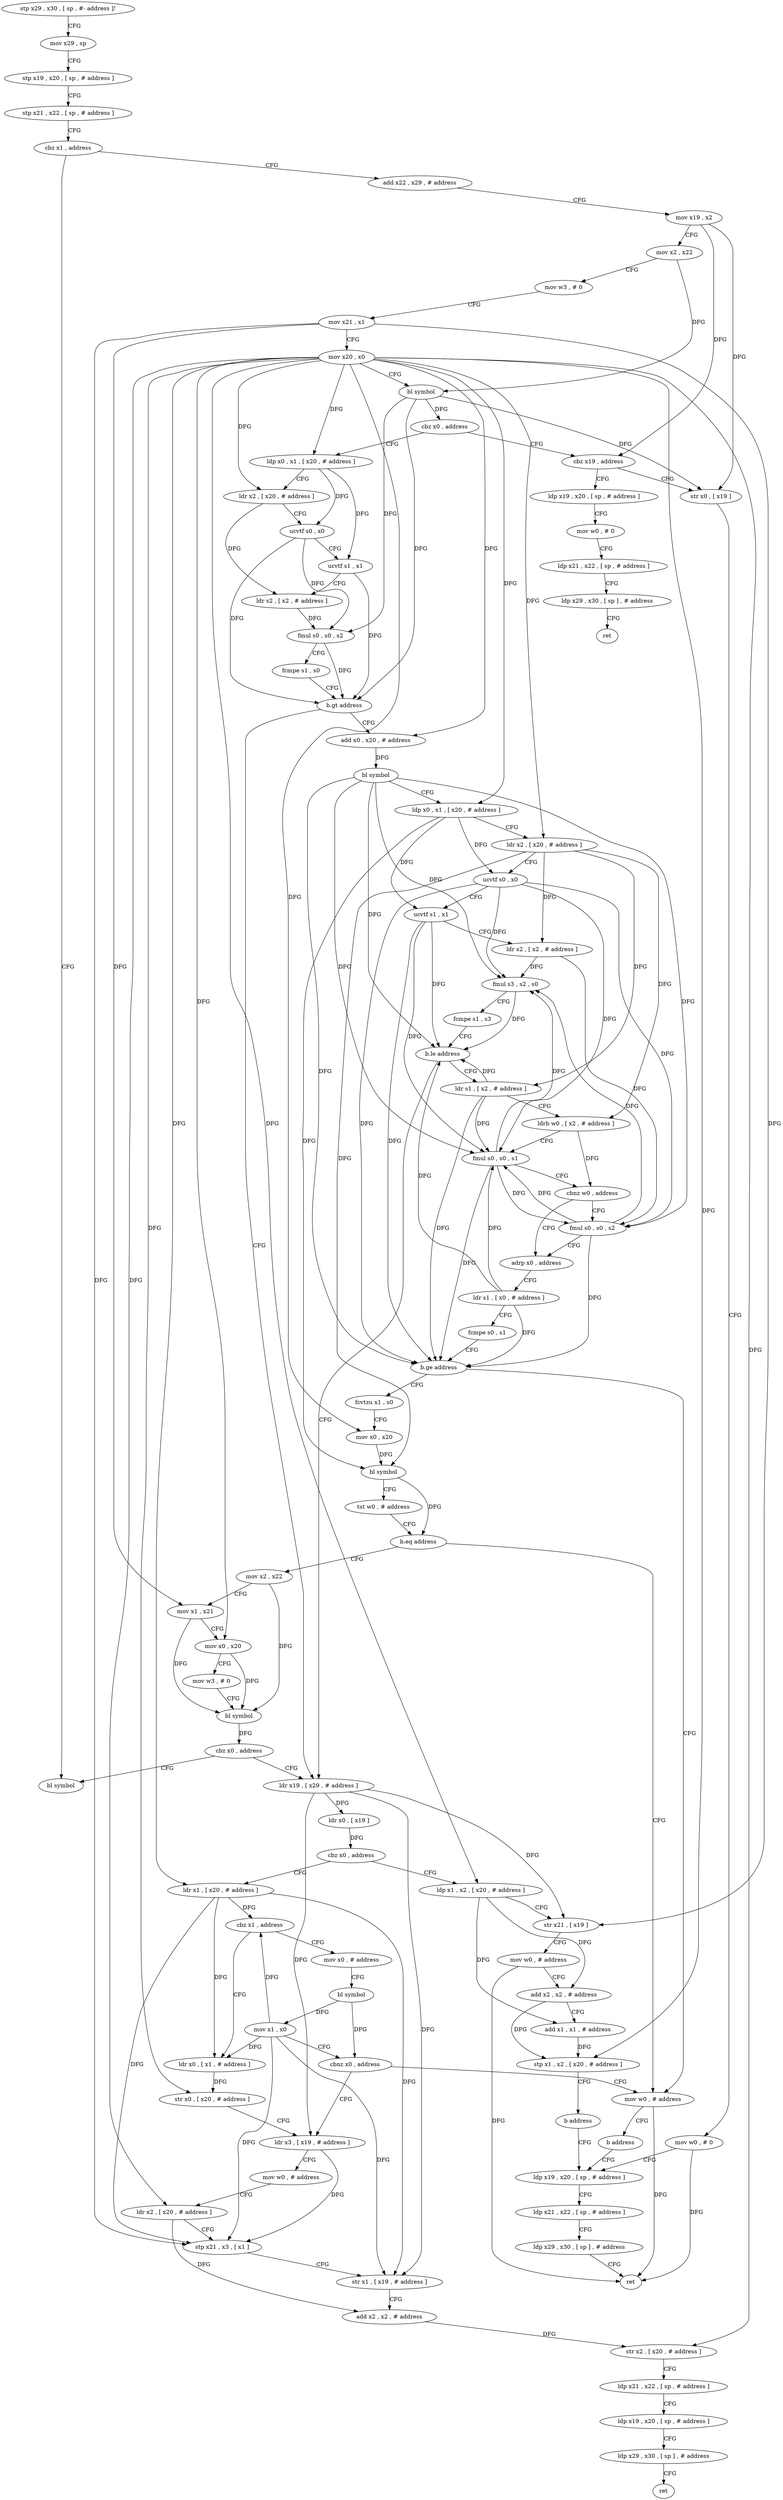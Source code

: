 digraph "func" {
"175000" [label = "stp x29 , x30 , [ sp , #- address ]!" ]
"175004" [label = "mov x29 , sp" ]
"175008" [label = "stp x19 , x20 , [ sp , # address ]" ]
"175012" [label = "stp x21 , x22 , [ sp , # address ]" ]
"175016" [label = "cbz x1 , address" ]
"175328" [label = "bl symbol" ]
"175020" [label = "add x22 , x29 , # address" ]
"175024" [label = "mov x19 , x2" ]
"175028" [label = "mov x2 , x22" ]
"175032" [label = "mov w3 , # 0" ]
"175036" [label = "mov x21 , x1" ]
"175040" [label = "mov x20 , x0" ]
"175044" [label = "bl symbol" ]
"175048" [label = "cbz x0 , address" ]
"175080" [label = "ldp x0 , x1 , [ x20 , # address ]" ]
"175052" [label = "cbz x19 , address" ]
"175084" [label = "ldr x2 , [ x20 , # address ]" ]
"175088" [label = "ucvtf s0 , x0" ]
"175092" [label = "ucvtf s1 , x1" ]
"175096" [label = "ldr s2 , [ x2 , # address ]" ]
"175100" [label = "fmul s0 , s0 , s2" ]
"175104" [label = "fcmpe s1 , s0" ]
"175108" [label = "b.gt address" ]
"175208" [label = "add x0 , x20 , # address" ]
"175112" [label = "ldr x19 , [ x29 , # address ]" ]
"175184" [label = "ldp x19 , x20 , [ sp , # address ]" ]
"175056" [label = "str x0 , [ x19 ]" ]
"175212" [label = "bl symbol" ]
"175216" [label = "ldp x0 , x1 , [ x20 , # address ]" ]
"175220" [label = "ldr x2 , [ x20 , # address ]" ]
"175224" [label = "ucvtf s0 , x0" ]
"175228" [label = "ucvtf s1 , x1" ]
"175232" [label = "ldr s2 , [ x2 , # address ]" ]
"175236" [label = "fmul s3 , s2 , s0" ]
"175240" [label = "fcmpe s1 , s3" ]
"175244" [label = "b.le address" ]
"175248" [label = "ldr s1 , [ x2 , # address ]" ]
"175116" [label = "ldr x0 , [ x19 ]" ]
"175120" [label = "cbz x0 , address" ]
"175336" [label = "ldp x1 , x2 , [ x20 , # address ]" ]
"175124" [label = "ldr x1 , [ x20 , # address ]" ]
"175188" [label = "mov w0 , # 0" ]
"175192" [label = "ldp x21 , x22 , [ sp , # address ]" ]
"175196" [label = "ldp x29 , x30 , [ sp ] , # address" ]
"175200" [label = "ret" ]
"175060" [label = "mov w0 , # 0" ]
"175064" [label = "ldp x19 , x20 , [ sp , # address ]" ]
"175252" [label = "ldrb w0 , [ x2 , # address ]" ]
"175256" [label = "fmul s0 , s0 , s1" ]
"175260" [label = "cbnz w0 , address" ]
"175268" [label = "adrp x0 , address" ]
"175264" [label = "fmul s0 , s0 , s2" ]
"175340" [label = "str x21 , [ x19 ]" ]
"175344" [label = "mov w0 , # address" ]
"175348" [label = "add x2 , x2 , # address" ]
"175352" [label = "add x1 , x1 , # address" ]
"175356" [label = "stp x1 , x2 , [ x20 , # address ]" ]
"175360" [label = "b address" ]
"175128" [label = "cbz x1 , address" ]
"175364" [label = "mov x0 , # address" ]
"175132" [label = "ldr x0 , [ x1 , # address ]" ]
"175272" [label = "ldr s1 , [ x0 , # address ]" ]
"175276" [label = "fcmpe s0 , s1" ]
"175280" [label = "b.ge address" ]
"175380" [label = "mov w0 , # address" ]
"175284" [label = "fcvtzu x1 , s0" ]
"175068" [label = "ldp x21 , x22 , [ sp , # address ]" ]
"175072" [label = "ldp x29 , x30 , [ sp ] , # address" ]
"175076" [label = "ret" ]
"175368" [label = "bl symbol" ]
"175372" [label = "mov x1 , x0" ]
"175376" [label = "cbnz x0 , address" ]
"175140" [label = "ldr x3 , [ x19 , # address ]" ]
"175136" [label = "str x0 , [ x20 , # address ]" ]
"175384" [label = "b address" ]
"175288" [label = "mov x0 , x20" ]
"175292" [label = "bl symbol" ]
"175296" [label = "tst w0 , # address" ]
"175300" [label = "b.eq address" ]
"175304" [label = "mov x2 , x22" ]
"175144" [label = "mov w0 , # address" ]
"175148" [label = "ldr x2 , [ x20 , # address ]" ]
"175152" [label = "stp x21 , x3 , [ x1 ]" ]
"175156" [label = "str x1 , [ x19 , # address ]" ]
"175160" [label = "add x2 , x2 , # address" ]
"175164" [label = "str x2 , [ x20 , # address ]" ]
"175168" [label = "ldp x21 , x22 , [ sp , # address ]" ]
"175172" [label = "ldp x19 , x20 , [ sp , # address ]" ]
"175176" [label = "ldp x29 , x30 , [ sp ] , # address" ]
"175180" [label = "ret" ]
"175308" [label = "mov x1 , x21" ]
"175312" [label = "mov x0 , x20" ]
"175316" [label = "mov w3 , # 0" ]
"175320" [label = "bl symbol" ]
"175324" [label = "cbz x0 , address" ]
"175000" -> "175004" [ label = "CFG" ]
"175004" -> "175008" [ label = "CFG" ]
"175008" -> "175012" [ label = "CFG" ]
"175012" -> "175016" [ label = "CFG" ]
"175016" -> "175328" [ label = "CFG" ]
"175016" -> "175020" [ label = "CFG" ]
"175020" -> "175024" [ label = "CFG" ]
"175024" -> "175028" [ label = "CFG" ]
"175024" -> "175052" [ label = "DFG" ]
"175024" -> "175056" [ label = "DFG" ]
"175028" -> "175032" [ label = "CFG" ]
"175028" -> "175044" [ label = "DFG" ]
"175032" -> "175036" [ label = "CFG" ]
"175036" -> "175040" [ label = "CFG" ]
"175036" -> "175340" [ label = "DFG" ]
"175036" -> "175152" [ label = "DFG" ]
"175036" -> "175308" [ label = "DFG" ]
"175040" -> "175044" [ label = "CFG" ]
"175040" -> "175080" [ label = "DFG" ]
"175040" -> "175084" [ label = "DFG" ]
"175040" -> "175208" [ label = "DFG" ]
"175040" -> "175216" [ label = "DFG" ]
"175040" -> "175220" [ label = "DFG" ]
"175040" -> "175336" [ label = "DFG" ]
"175040" -> "175356" [ label = "DFG" ]
"175040" -> "175124" [ label = "DFG" ]
"175040" -> "175136" [ label = "DFG" ]
"175040" -> "175288" [ label = "DFG" ]
"175040" -> "175148" [ label = "DFG" ]
"175040" -> "175164" [ label = "DFG" ]
"175040" -> "175312" [ label = "DFG" ]
"175044" -> "175048" [ label = "DFG" ]
"175044" -> "175056" [ label = "DFG" ]
"175044" -> "175100" [ label = "DFG" ]
"175044" -> "175108" [ label = "DFG" ]
"175048" -> "175080" [ label = "CFG" ]
"175048" -> "175052" [ label = "CFG" ]
"175080" -> "175084" [ label = "CFG" ]
"175080" -> "175088" [ label = "DFG" ]
"175080" -> "175092" [ label = "DFG" ]
"175052" -> "175184" [ label = "CFG" ]
"175052" -> "175056" [ label = "CFG" ]
"175084" -> "175088" [ label = "CFG" ]
"175084" -> "175096" [ label = "DFG" ]
"175088" -> "175092" [ label = "CFG" ]
"175088" -> "175100" [ label = "DFG" ]
"175088" -> "175108" [ label = "DFG" ]
"175092" -> "175096" [ label = "CFG" ]
"175092" -> "175108" [ label = "DFG" ]
"175096" -> "175100" [ label = "DFG" ]
"175100" -> "175104" [ label = "CFG" ]
"175100" -> "175108" [ label = "DFG" ]
"175104" -> "175108" [ label = "CFG" ]
"175108" -> "175208" [ label = "CFG" ]
"175108" -> "175112" [ label = "CFG" ]
"175208" -> "175212" [ label = "DFG" ]
"175112" -> "175116" [ label = "DFG" ]
"175112" -> "175340" [ label = "DFG" ]
"175112" -> "175140" [ label = "DFG" ]
"175112" -> "175156" [ label = "DFG" ]
"175184" -> "175188" [ label = "CFG" ]
"175056" -> "175060" [ label = "CFG" ]
"175212" -> "175216" [ label = "CFG" ]
"175212" -> "175236" [ label = "DFG" ]
"175212" -> "175256" [ label = "DFG" ]
"175212" -> "175280" [ label = "DFG" ]
"175212" -> "175264" [ label = "DFG" ]
"175212" -> "175244" [ label = "DFG" ]
"175216" -> "175220" [ label = "CFG" ]
"175216" -> "175224" [ label = "DFG" ]
"175216" -> "175228" [ label = "DFG" ]
"175216" -> "175292" [ label = "DFG" ]
"175220" -> "175224" [ label = "CFG" ]
"175220" -> "175232" [ label = "DFG" ]
"175220" -> "175248" [ label = "DFG" ]
"175220" -> "175252" [ label = "DFG" ]
"175220" -> "175292" [ label = "DFG" ]
"175224" -> "175228" [ label = "CFG" ]
"175224" -> "175236" [ label = "DFG" ]
"175224" -> "175256" [ label = "DFG" ]
"175224" -> "175280" [ label = "DFG" ]
"175224" -> "175264" [ label = "DFG" ]
"175228" -> "175232" [ label = "CFG" ]
"175228" -> "175244" [ label = "DFG" ]
"175228" -> "175256" [ label = "DFG" ]
"175228" -> "175280" [ label = "DFG" ]
"175232" -> "175236" [ label = "DFG" ]
"175232" -> "175264" [ label = "DFG" ]
"175236" -> "175240" [ label = "CFG" ]
"175236" -> "175244" [ label = "DFG" ]
"175240" -> "175244" [ label = "CFG" ]
"175244" -> "175112" [ label = "CFG" ]
"175244" -> "175248" [ label = "CFG" ]
"175248" -> "175252" [ label = "CFG" ]
"175248" -> "175244" [ label = "DFG" ]
"175248" -> "175256" [ label = "DFG" ]
"175248" -> "175280" [ label = "DFG" ]
"175116" -> "175120" [ label = "DFG" ]
"175120" -> "175336" [ label = "CFG" ]
"175120" -> "175124" [ label = "CFG" ]
"175336" -> "175340" [ label = "CFG" ]
"175336" -> "175352" [ label = "DFG" ]
"175336" -> "175348" [ label = "DFG" ]
"175124" -> "175128" [ label = "DFG" ]
"175124" -> "175132" [ label = "DFG" ]
"175124" -> "175152" [ label = "DFG" ]
"175124" -> "175156" [ label = "DFG" ]
"175188" -> "175192" [ label = "CFG" ]
"175192" -> "175196" [ label = "CFG" ]
"175196" -> "175200" [ label = "CFG" ]
"175060" -> "175064" [ label = "CFG" ]
"175060" -> "175076" [ label = "DFG" ]
"175064" -> "175068" [ label = "CFG" ]
"175252" -> "175256" [ label = "CFG" ]
"175252" -> "175260" [ label = "DFG" ]
"175256" -> "175260" [ label = "CFG" ]
"175256" -> "175236" [ label = "DFG" ]
"175256" -> "175280" [ label = "DFG" ]
"175256" -> "175264" [ label = "DFG" ]
"175260" -> "175268" [ label = "CFG" ]
"175260" -> "175264" [ label = "CFG" ]
"175268" -> "175272" [ label = "CFG" ]
"175264" -> "175268" [ label = "CFG" ]
"175264" -> "175236" [ label = "DFG" ]
"175264" -> "175256" [ label = "DFG" ]
"175264" -> "175280" [ label = "DFG" ]
"175340" -> "175344" [ label = "CFG" ]
"175344" -> "175348" [ label = "CFG" ]
"175344" -> "175076" [ label = "DFG" ]
"175348" -> "175352" [ label = "CFG" ]
"175348" -> "175356" [ label = "DFG" ]
"175352" -> "175356" [ label = "DFG" ]
"175356" -> "175360" [ label = "CFG" ]
"175360" -> "175064" [ label = "CFG" ]
"175128" -> "175364" [ label = "CFG" ]
"175128" -> "175132" [ label = "CFG" ]
"175364" -> "175368" [ label = "CFG" ]
"175132" -> "175136" [ label = "DFG" ]
"175272" -> "175276" [ label = "CFG" ]
"175272" -> "175256" [ label = "DFG" ]
"175272" -> "175244" [ label = "DFG" ]
"175272" -> "175280" [ label = "DFG" ]
"175276" -> "175280" [ label = "CFG" ]
"175280" -> "175380" [ label = "CFG" ]
"175280" -> "175284" [ label = "CFG" ]
"175380" -> "175384" [ label = "CFG" ]
"175380" -> "175076" [ label = "DFG" ]
"175284" -> "175288" [ label = "CFG" ]
"175068" -> "175072" [ label = "CFG" ]
"175072" -> "175076" [ label = "CFG" ]
"175368" -> "175372" [ label = "DFG" ]
"175368" -> "175376" [ label = "DFG" ]
"175372" -> "175376" [ label = "CFG" ]
"175372" -> "175128" [ label = "DFG" ]
"175372" -> "175132" [ label = "DFG" ]
"175372" -> "175152" [ label = "DFG" ]
"175372" -> "175156" [ label = "DFG" ]
"175376" -> "175140" [ label = "CFG" ]
"175376" -> "175380" [ label = "CFG" ]
"175140" -> "175144" [ label = "CFG" ]
"175140" -> "175152" [ label = "DFG" ]
"175136" -> "175140" [ label = "CFG" ]
"175384" -> "175064" [ label = "CFG" ]
"175288" -> "175292" [ label = "DFG" ]
"175292" -> "175296" [ label = "CFG" ]
"175292" -> "175300" [ label = "DFG" ]
"175296" -> "175300" [ label = "CFG" ]
"175300" -> "175380" [ label = "CFG" ]
"175300" -> "175304" [ label = "CFG" ]
"175304" -> "175308" [ label = "CFG" ]
"175304" -> "175320" [ label = "DFG" ]
"175144" -> "175148" [ label = "CFG" ]
"175148" -> "175152" [ label = "CFG" ]
"175148" -> "175160" [ label = "DFG" ]
"175152" -> "175156" [ label = "CFG" ]
"175156" -> "175160" [ label = "CFG" ]
"175160" -> "175164" [ label = "DFG" ]
"175164" -> "175168" [ label = "CFG" ]
"175168" -> "175172" [ label = "CFG" ]
"175172" -> "175176" [ label = "CFG" ]
"175176" -> "175180" [ label = "CFG" ]
"175308" -> "175312" [ label = "CFG" ]
"175308" -> "175320" [ label = "DFG" ]
"175312" -> "175316" [ label = "CFG" ]
"175312" -> "175320" [ label = "DFG" ]
"175316" -> "175320" [ label = "CFG" ]
"175320" -> "175324" [ label = "DFG" ]
"175324" -> "175112" [ label = "CFG" ]
"175324" -> "175328" [ label = "CFG" ]
}
